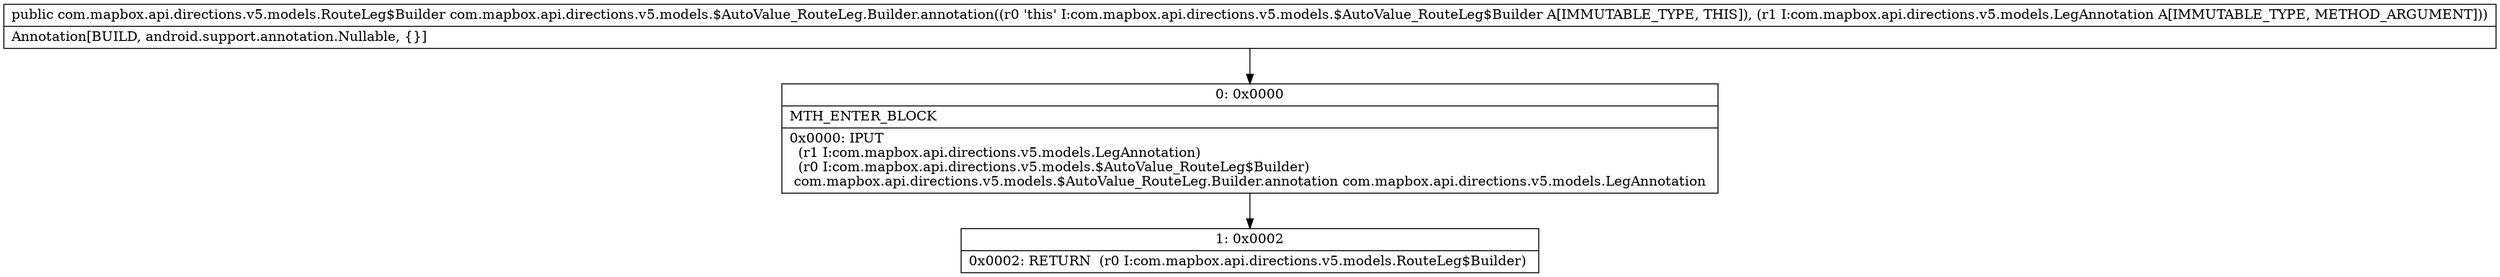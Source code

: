 digraph "CFG forcom.mapbox.api.directions.v5.models.$AutoValue_RouteLeg.Builder.annotation(Lcom\/mapbox\/api\/directions\/v5\/models\/LegAnnotation;)Lcom\/mapbox\/api\/directions\/v5\/models\/RouteLeg$Builder;" {
Node_0 [shape=record,label="{0\:\ 0x0000|MTH_ENTER_BLOCK\l|0x0000: IPUT  \l  (r1 I:com.mapbox.api.directions.v5.models.LegAnnotation)\l  (r0 I:com.mapbox.api.directions.v5.models.$AutoValue_RouteLeg$Builder)\l com.mapbox.api.directions.v5.models.$AutoValue_RouteLeg.Builder.annotation com.mapbox.api.directions.v5.models.LegAnnotation \l}"];
Node_1 [shape=record,label="{1\:\ 0x0002|0x0002: RETURN  (r0 I:com.mapbox.api.directions.v5.models.RouteLeg$Builder) \l}"];
MethodNode[shape=record,label="{public com.mapbox.api.directions.v5.models.RouteLeg$Builder com.mapbox.api.directions.v5.models.$AutoValue_RouteLeg.Builder.annotation((r0 'this' I:com.mapbox.api.directions.v5.models.$AutoValue_RouteLeg$Builder A[IMMUTABLE_TYPE, THIS]), (r1 I:com.mapbox.api.directions.v5.models.LegAnnotation A[IMMUTABLE_TYPE, METHOD_ARGUMENT]))  | Annotation[BUILD, android.support.annotation.Nullable, \{\}]\l}"];
MethodNode -> Node_0;
Node_0 -> Node_1;
}

